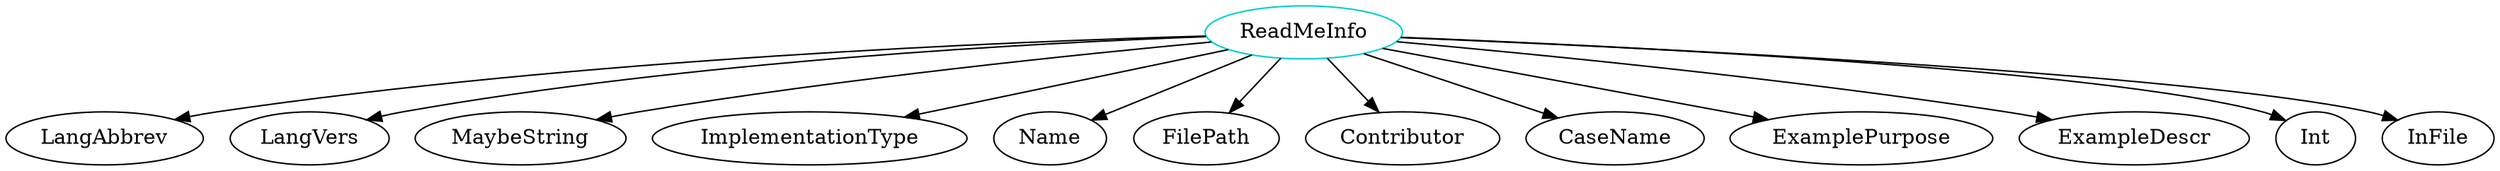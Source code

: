 digraph readmeinfo{
ReadMeInfo	[shape=oval, color=cyan3, label="ReadMeInfo"];
ReadMeInfo -> LangAbbrev;
ReadMeInfo -> LangVers;
ReadMeInfo -> MaybeString;
ReadMeInfo -> ImplementationType;
ReadMeInfo -> Name;
ReadMeInfo -> FilePath;
ReadMeInfo -> Contributor;
ReadMeInfo -> CaseName;
ReadMeInfo -> ExamplePurpose;
ReadMeInfo -> ExampleDescr;
ReadMeInfo -> Int;
ReadMeInfo -> InFile;
}
